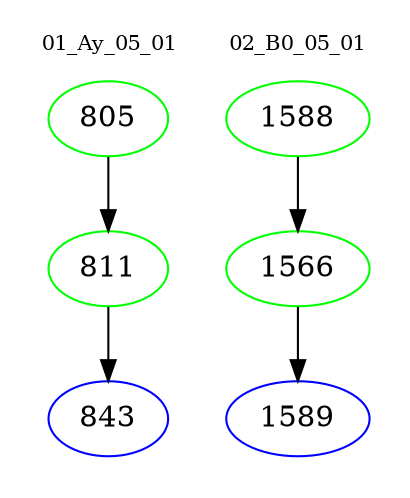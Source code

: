 digraph{
subgraph cluster_0 {
color = white
label = "01_Ay_05_01";
fontsize=10;
T0_805 [label="805", color="green"]
T0_805 -> T0_811 [color="black"]
T0_811 [label="811", color="green"]
T0_811 -> T0_843 [color="black"]
T0_843 [label="843", color="blue"]
}
subgraph cluster_1 {
color = white
label = "02_B0_05_01";
fontsize=10;
T1_1588 [label="1588", color="green"]
T1_1588 -> T1_1566 [color="black"]
T1_1566 [label="1566", color="green"]
T1_1566 -> T1_1589 [color="black"]
T1_1589 [label="1589", color="blue"]
}
}
